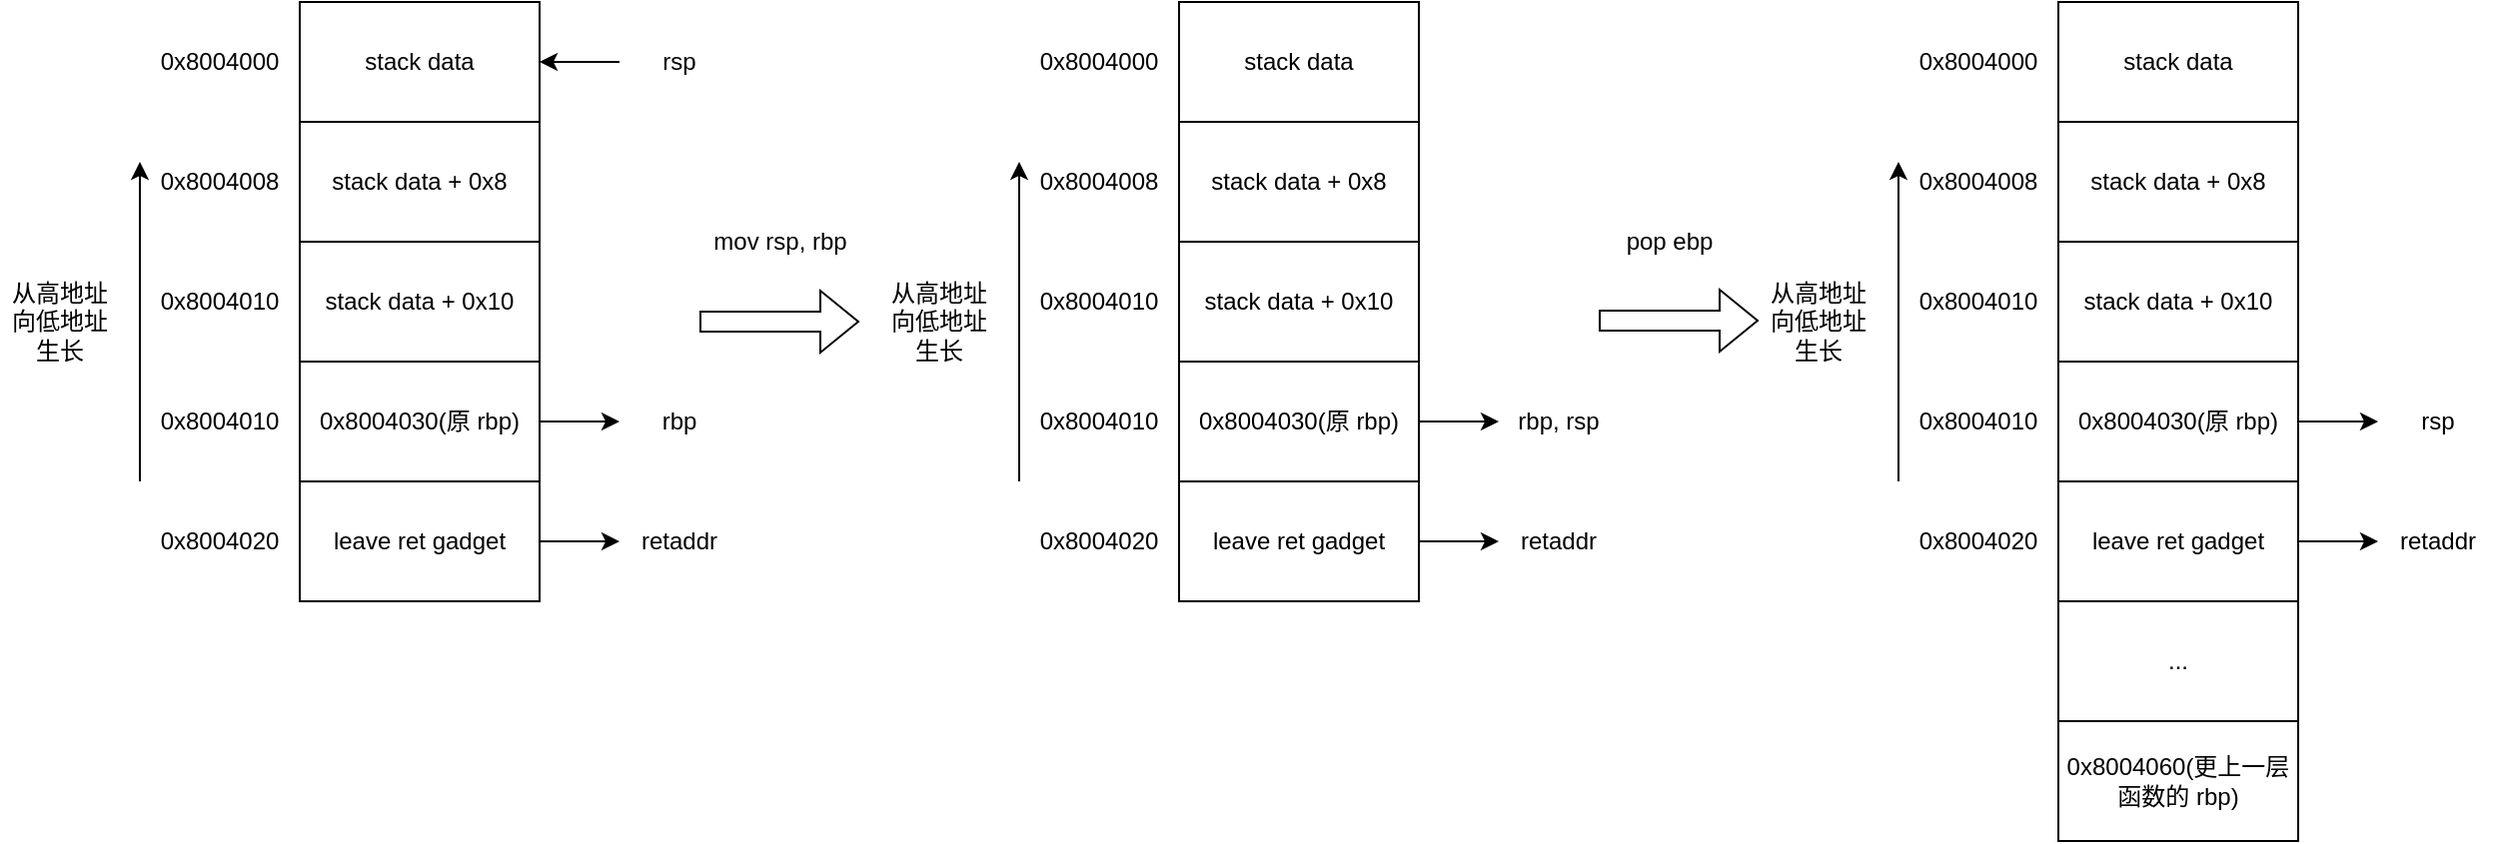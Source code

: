 <mxfile version="28.0.4">
  <diagram name="第 1 页" id="4Xv32PoskF0_xycFG8aR">
    <mxGraphModel dx="989" dy="622" grid="1" gridSize="10" guides="1" tooltips="1" connect="1" arrows="1" fold="1" page="1" pageScale="1" pageWidth="827" pageHeight="1169" math="0" shadow="0">
      <root>
        <mxCell id="0" />
        <mxCell id="1" parent="0" />
        <mxCell id="LrEF7qGNu8RP9bwuvEfn-2" value="stack data + 0x10" style="rounded=0;whiteSpace=wrap;html=1;" vertex="1" parent="1">
          <mxGeometry x="160" y="240" width="120" height="60" as="geometry" />
        </mxCell>
        <mxCell id="LrEF7qGNu8RP9bwuvEfn-3" value="stack data + 0x8" style="rounded=0;whiteSpace=wrap;html=1;" vertex="1" parent="1">
          <mxGeometry x="160" y="180" width="120" height="60" as="geometry" />
        </mxCell>
        <mxCell id="LrEF7qGNu8RP9bwuvEfn-4" value="stack data" style="rounded=0;whiteSpace=wrap;html=1;" vertex="1" parent="1">
          <mxGeometry x="160" y="120" width="120" height="60" as="geometry" />
        </mxCell>
        <mxCell id="LrEF7qGNu8RP9bwuvEfn-28" style="edgeStyle=orthogonalEdgeStyle;rounded=0;orthogonalLoop=1;jettySize=auto;html=1;exitX=1;exitY=0.5;exitDx=0;exitDy=0;entryX=0;entryY=0.5;entryDx=0;entryDy=0;" edge="1" parent="1" source="LrEF7qGNu8RP9bwuvEfn-13" target="LrEF7qGNu8RP9bwuvEfn-22">
          <mxGeometry relative="1" as="geometry" />
        </mxCell>
        <mxCell id="LrEF7qGNu8RP9bwuvEfn-13" value="leave ret gadget" style="rounded=0;whiteSpace=wrap;html=1;" vertex="1" parent="1">
          <mxGeometry x="160" y="360" width="120" height="60" as="geometry" />
        </mxCell>
        <mxCell id="LrEF7qGNu8RP9bwuvEfn-27" style="edgeStyle=orthogonalEdgeStyle;rounded=0;orthogonalLoop=1;jettySize=auto;html=1;exitX=1;exitY=0.5;exitDx=0;exitDy=0;entryX=0;entryY=0.5;entryDx=0;entryDy=0;" edge="1" parent="1" source="LrEF7qGNu8RP9bwuvEfn-14" target="LrEF7qGNu8RP9bwuvEfn-19">
          <mxGeometry relative="1" as="geometry" />
        </mxCell>
        <mxCell id="LrEF7qGNu8RP9bwuvEfn-14" value="0x8004030(原 rbp)" style="rounded=0;whiteSpace=wrap;html=1;" vertex="1" parent="1">
          <mxGeometry x="160" y="300" width="120" height="60" as="geometry" />
        </mxCell>
        <mxCell id="LrEF7qGNu8RP9bwuvEfn-38" style="edgeStyle=orthogonalEdgeStyle;rounded=0;orthogonalLoop=1;jettySize=auto;html=1;exitX=0;exitY=0.5;exitDx=0;exitDy=0;entryX=1;entryY=0.5;entryDx=0;entryDy=0;" edge="1" parent="1" source="LrEF7qGNu8RP9bwuvEfn-17" target="LrEF7qGNu8RP9bwuvEfn-4">
          <mxGeometry relative="1" as="geometry" />
        </mxCell>
        <mxCell id="LrEF7qGNu8RP9bwuvEfn-17" value="rsp" style="text;html=1;align=center;verticalAlign=middle;whiteSpace=wrap;rounded=0;" vertex="1" parent="1">
          <mxGeometry x="320" y="135" width="60" height="30" as="geometry" />
        </mxCell>
        <mxCell id="LrEF7qGNu8RP9bwuvEfn-19" value="rbp" style="text;html=1;align=center;verticalAlign=middle;whiteSpace=wrap;rounded=0;" vertex="1" parent="1">
          <mxGeometry x="320" y="315" width="60" height="30" as="geometry" />
        </mxCell>
        <mxCell id="LrEF7qGNu8RP9bwuvEfn-22" value="&lt;div&gt;retaddr&lt;/div&gt;" style="text;html=1;align=center;verticalAlign=middle;whiteSpace=wrap;rounded=0;" vertex="1" parent="1">
          <mxGeometry x="320" y="375" width="60" height="30" as="geometry" />
        </mxCell>
        <mxCell id="LrEF7qGNu8RP9bwuvEfn-25" value="" style="endArrow=classic;html=1;rounded=0;" edge="1" parent="1">
          <mxGeometry width="50" height="50" relative="1" as="geometry">
            <mxPoint x="80" y="360" as="sourcePoint" />
            <mxPoint x="80" y="200" as="targetPoint" />
          </mxGeometry>
        </mxCell>
        <mxCell id="LrEF7qGNu8RP9bwuvEfn-26" value="从高地址向低地址生长" style="text;html=1;align=center;verticalAlign=middle;whiteSpace=wrap;rounded=0;" vertex="1" parent="1">
          <mxGeometry x="10" y="265" width="60" height="30" as="geometry" />
        </mxCell>
        <mxCell id="LrEF7qGNu8RP9bwuvEfn-31" value="0x8004000" style="text;html=1;align=center;verticalAlign=middle;whiteSpace=wrap;rounded=0;" vertex="1" parent="1">
          <mxGeometry x="90" y="135" width="60" height="30" as="geometry" />
        </mxCell>
        <mxCell id="LrEF7qGNu8RP9bwuvEfn-32" value="0x8004008" style="text;html=1;align=center;verticalAlign=middle;whiteSpace=wrap;rounded=0;" vertex="1" parent="1">
          <mxGeometry x="90" y="195" width="60" height="30" as="geometry" />
        </mxCell>
        <mxCell id="LrEF7qGNu8RP9bwuvEfn-33" value="0x8004010" style="text;html=1;align=center;verticalAlign=middle;whiteSpace=wrap;rounded=0;" vertex="1" parent="1">
          <mxGeometry x="90" y="255" width="60" height="30" as="geometry" />
        </mxCell>
        <mxCell id="LrEF7qGNu8RP9bwuvEfn-34" value="0x8004010" style="text;html=1;align=center;verticalAlign=middle;whiteSpace=wrap;rounded=0;" vertex="1" parent="1">
          <mxGeometry x="90" y="315" width="60" height="30" as="geometry" />
        </mxCell>
        <mxCell id="LrEF7qGNu8RP9bwuvEfn-35" value="0x8004020" style="text;html=1;align=center;verticalAlign=middle;whiteSpace=wrap;rounded=0;" vertex="1" parent="1">
          <mxGeometry x="90" y="375" width="60" height="30" as="geometry" />
        </mxCell>
        <mxCell id="LrEF7qGNu8RP9bwuvEfn-39" value="stack data + 0x10" style="rounded=0;whiteSpace=wrap;html=1;" vertex="1" parent="1">
          <mxGeometry x="600" y="240" width="120" height="60" as="geometry" />
        </mxCell>
        <mxCell id="LrEF7qGNu8RP9bwuvEfn-40" value="stack data + 0x8" style="rounded=0;whiteSpace=wrap;html=1;" vertex="1" parent="1">
          <mxGeometry x="600" y="180" width="120" height="60" as="geometry" />
        </mxCell>
        <mxCell id="LrEF7qGNu8RP9bwuvEfn-41" value="stack data" style="rounded=0;whiteSpace=wrap;html=1;" vertex="1" parent="1">
          <mxGeometry x="600" y="120" width="120" height="60" as="geometry" />
        </mxCell>
        <mxCell id="LrEF7qGNu8RP9bwuvEfn-42" style="edgeStyle=orthogonalEdgeStyle;rounded=0;orthogonalLoop=1;jettySize=auto;html=1;exitX=1;exitY=0.5;exitDx=0;exitDy=0;entryX=0;entryY=0.5;entryDx=0;entryDy=0;" edge="1" parent="1" source="LrEF7qGNu8RP9bwuvEfn-43" target="LrEF7qGNu8RP9bwuvEfn-49">
          <mxGeometry relative="1" as="geometry" />
        </mxCell>
        <mxCell id="LrEF7qGNu8RP9bwuvEfn-43" value="leave ret gadget" style="rounded=0;whiteSpace=wrap;html=1;" vertex="1" parent="1">
          <mxGeometry x="600" y="360" width="120" height="60" as="geometry" />
        </mxCell>
        <mxCell id="LrEF7qGNu8RP9bwuvEfn-44" style="edgeStyle=orthogonalEdgeStyle;rounded=0;orthogonalLoop=1;jettySize=auto;html=1;exitX=1;exitY=0.5;exitDx=0;exitDy=0;entryX=0;entryY=0.5;entryDx=0;entryDy=0;" edge="1" parent="1" source="LrEF7qGNu8RP9bwuvEfn-45" target="LrEF7qGNu8RP9bwuvEfn-48">
          <mxGeometry relative="1" as="geometry" />
        </mxCell>
        <mxCell id="LrEF7qGNu8RP9bwuvEfn-45" value="0x8004030(原 rbp)" style="rounded=0;whiteSpace=wrap;html=1;" vertex="1" parent="1">
          <mxGeometry x="600" y="300" width="120" height="60" as="geometry" />
        </mxCell>
        <mxCell id="LrEF7qGNu8RP9bwuvEfn-48" value="rbp, rsp" style="text;html=1;align=center;verticalAlign=middle;whiteSpace=wrap;rounded=0;" vertex="1" parent="1">
          <mxGeometry x="760" y="315" width="60" height="30" as="geometry" />
        </mxCell>
        <mxCell id="LrEF7qGNu8RP9bwuvEfn-49" value="&lt;div&gt;retaddr&lt;/div&gt;" style="text;html=1;align=center;verticalAlign=middle;whiteSpace=wrap;rounded=0;" vertex="1" parent="1">
          <mxGeometry x="760" y="375" width="60" height="30" as="geometry" />
        </mxCell>
        <mxCell id="LrEF7qGNu8RP9bwuvEfn-50" value="" style="endArrow=classic;html=1;rounded=0;" edge="1" parent="1">
          <mxGeometry width="50" height="50" relative="1" as="geometry">
            <mxPoint x="520" y="360" as="sourcePoint" />
            <mxPoint x="520" y="200" as="targetPoint" />
          </mxGeometry>
        </mxCell>
        <mxCell id="LrEF7qGNu8RP9bwuvEfn-51" value="从高地址向低地址生长" style="text;html=1;align=center;verticalAlign=middle;whiteSpace=wrap;rounded=0;" vertex="1" parent="1">
          <mxGeometry x="450" y="265" width="60" height="30" as="geometry" />
        </mxCell>
        <mxCell id="LrEF7qGNu8RP9bwuvEfn-52" value="0x8004000" style="text;html=1;align=center;verticalAlign=middle;whiteSpace=wrap;rounded=0;" vertex="1" parent="1">
          <mxGeometry x="530" y="135" width="60" height="30" as="geometry" />
        </mxCell>
        <mxCell id="LrEF7qGNu8RP9bwuvEfn-53" value="0x8004008" style="text;html=1;align=center;verticalAlign=middle;whiteSpace=wrap;rounded=0;" vertex="1" parent="1">
          <mxGeometry x="530" y="195" width="60" height="30" as="geometry" />
        </mxCell>
        <mxCell id="LrEF7qGNu8RP9bwuvEfn-54" value="0x8004010" style="text;html=1;align=center;verticalAlign=middle;whiteSpace=wrap;rounded=0;" vertex="1" parent="1">
          <mxGeometry x="530" y="255" width="60" height="30" as="geometry" />
        </mxCell>
        <mxCell id="LrEF7qGNu8RP9bwuvEfn-55" value="0x8004010" style="text;html=1;align=center;verticalAlign=middle;whiteSpace=wrap;rounded=0;" vertex="1" parent="1">
          <mxGeometry x="530" y="315" width="60" height="30" as="geometry" />
        </mxCell>
        <mxCell id="LrEF7qGNu8RP9bwuvEfn-56" value="0x8004020" style="text;html=1;align=center;verticalAlign=middle;whiteSpace=wrap;rounded=0;" vertex="1" parent="1">
          <mxGeometry x="530" y="375" width="60" height="30" as="geometry" />
        </mxCell>
        <mxCell id="LrEF7qGNu8RP9bwuvEfn-57" value="" style="shape=flexArrow;endArrow=classic;html=1;rounded=0;" edge="1" parent="1">
          <mxGeometry width="50" height="50" relative="1" as="geometry">
            <mxPoint x="360" y="280" as="sourcePoint" />
            <mxPoint x="440" y="280" as="targetPoint" />
          </mxGeometry>
        </mxCell>
        <mxCell id="LrEF7qGNu8RP9bwuvEfn-58" value="mov rsp, rbp" style="text;html=1;align=center;verticalAlign=middle;resizable=0;points=[];autosize=1;strokeColor=none;fillColor=none;" vertex="1" parent="1">
          <mxGeometry x="355" y="225" width="90" height="30" as="geometry" />
        </mxCell>
        <mxCell id="LrEF7qGNu8RP9bwuvEfn-73" value="stack data + 0x10" style="rounded=0;whiteSpace=wrap;html=1;" vertex="1" parent="1">
          <mxGeometry x="1040" y="240" width="120" height="60" as="geometry" />
        </mxCell>
        <mxCell id="LrEF7qGNu8RP9bwuvEfn-74" value="stack data + 0x8" style="rounded=0;whiteSpace=wrap;html=1;" vertex="1" parent="1">
          <mxGeometry x="1040" y="180" width="120" height="60" as="geometry" />
        </mxCell>
        <mxCell id="LrEF7qGNu8RP9bwuvEfn-75" value="stack data" style="rounded=0;whiteSpace=wrap;html=1;" vertex="1" parent="1">
          <mxGeometry x="1040" y="120" width="120" height="60" as="geometry" />
        </mxCell>
        <mxCell id="LrEF7qGNu8RP9bwuvEfn-76" style="edgeStyle=orthogonalEdgeStyle;rounded=0;orthogonalLoop=1;jettySize=auto;html=1;exitX=1;exitY=0.5;exitDx=0;exitDy=0;entryX=0;entryY=0.5;entryDx=0;entryDy=0;" edge="1" parent="1" source="LrEF7qGNu8RP9bwuvEfn-77" target="LrEF7qGNu8RP9bwuvEfn-81">
          <mxGeometry relative="1" as="geometry" />
        </mxCell>
        <mxCell id="LrEF7qGNu8RP9bwuvEfn-77" value="leave ret gadget" style="rounded=0;whiteSpace=wrap;html=1;" vertex="1" parent="1">
          <mxGeometry x="1040" y="360" width="120" height="60" as="geometry" />
        </mxCell>
        <mxCell id="LrEF7qGNu8RP9bwuvEfn-78" style="edgeStyle=orthogonalEdgeStyle;rounded=0;orthogonalLoop=1;jettySize=auto;html=1;exitX=1;exitY=0.5;exitDx=0;exitDy=0;entryX=0;entryY=0.5;entryDx=0;entryDy=0;" edge="1" parent="1" source="LrEF7qGNu8RP9bwuvEfn-79" target="LrEF7qGNu8RP9bwuvEfn-80">
          <mxGeometry relative="1" as="geometry" />
        </mxCell>
        <mxCell id="LrEF7qGNu8RP9bwuvEfn-79" value="0x8004030(原 rbp)" style="rounded=0;whiteSpace=wrap;html=1;" vertex="1" parent="1">
          <mxGeometry x="1040" y="300" width="120" height="60" as="geometry" />
        </mxCell>
        <mxCell id="LrEF7qGNu8RP9bwuvEfn-80" value="rsp" style="text;html=1;align=center;verticalAlign=middle;whiteSpace=wrap;rounded=0;" vertex="1" parent="1">
          <mxGeometry x="1200" y="315" width="60" height="30" as="geometry" />
        </mxCell>
        <mxCell id="LrEF7qGNu8RP9bwuvEfn-81" value="&lt;div&gt;retaddr&lt;/div&gt;" style="text;html=1;align=center;verticalAlign=middle;whiteSpace=wrap;rounded=0;" vertex="1" parent="1">
          <mxGeometry x="1200" y="375" width="60" height="30" as="geometry" />
        </mxCell>
        <mxCell id="LrEF7qGNu8RP9bwuvEfn-82" value="" style="endArrow=classic;html=1;rounded=0;" edge="1" parent="1">
          <mxGeometry width="50" height="50" relative="1" as="geometry">
            <mxPoint x="960" y="360" as="sourcePoint" />
            <mxPoint x="960" y="200" as="targetPoint" />
          </mxGeometry>
        </mxCell>
        <mxCell id="LrEF7qGNu8RP9bwuvEfn-83" value="从高地址向低地址生长" style="text;html=1;align=center;verticalAlign=middle;whiteSpace=wrap;rounded=0;" vertex="1" parent="1">
          <mxGeometry x="890" y="265" width="60" height="30" as="geometry" />
        </mxCell>
        <mxCell id="LrEF7qGNu8RP9bwuvEfn-84" value="0x8004000" style="text;html=1;align=center;verticalAlign=middle;whiteSpace=wrap;rounded=0;" vertex="1" parent="1">
          <mxGeometry x="970" y="135" width="60" height="30" as="geometry" />
        </mxCell>
        <mxCell id="LrEF7qGNu8RP9bwuvEfn-85" value="0x8004008" style="text;html=1;align=center;verticalAlign=middle;whiteSpace=wrap;rounded=0;" vertex="1" parent="1">
          <mxGeometry x="970" y="195" width="60" height="30" as="geometry" />
        </mxCell>
        <mxCell id="LrEF7qGNu8RP9bwuvEfn-86" value="0x8004010" style="text;html=1;align=center;verticalAlign=middle;whiteSpace=wrap;rounded=0;" vertex="1" parent="1">
          <mxGeometry x="970" y="255" width="60" height="30" as="geometry" />
        </mxCell>
        <mxCell id="LrEF7qGNu8RP9bwuvEfn-87" value="0x8004010" style="text;html=1;align=center;verticalAlign=middle;whiteSpace=wrap;rounded=0;" vertex="1" parent="1">
          <mxGeometry x="970" y="315" width="60" height="30" as="geometry" />
        </mxCell>
        <mxCell id="LrEF7qGNu8RP9bwuvEfn-88" value="0x8004020" style="text;html=1;align=center;verticalAlign=middle;whiteSpace=wrap;rounded=0;" vertex="1" parent="1">
          <mxGeometry x="970" y="375" width="60" height="30" as="geometry" />
        </mxCell>
        <mxCell id="LrEF7qGNu8RP9bwuvEfn-89" value="..." style="rounded=0;whiteSpace=wrap;html=1;" vertex="1" parent="1">
          <mxGeometry x="1040" y="420" width="120" height="60" as="geometry" />
        </mxCell>
        <mxCell id="LrEF7qGNu8RP9bwuvEfn-90" value="0x8004060(更上一层函数的 rbp)" style="rounded=0;whiteSpace=wrap;html=1;" vertex="1" parent="1">
          <mxGeometry x="1040" y="480" width="120" height="60" as="geometry" />
        </mxCell>
        <mxCell id="LrEF7qGNu8RP9bwuvEfn-91" value="" style="shape=flexArrow;endArrow=classic;html=1;rounded=0;" edge="1" parent="1">
          <mxGeometry width="50" height="50" relative="1" as="geometry">
            <mxPoint x="810" y="279.5" as="sourcePoint" />
            <mxPoint x="890" y="279.5" as="targetPoint" />
          </mxGeometry>
        </mxCell>
        <mxCell id="LrEF7qGNu8RP9bwuvEfn-92" value="pop ebp" style="text;html=1;align=center;verticalAlign=middle;resizable=0;points=[];autosize=1;strokeColor=none;fillColor=none;" vertex="1" parent="1">
          <mxGeometry x="810" y="225" width="70" height="30" as="geometry" />
        </mxCell>
      </root>
    </mxGraphModel>
  </diagram>
</mxfile>

